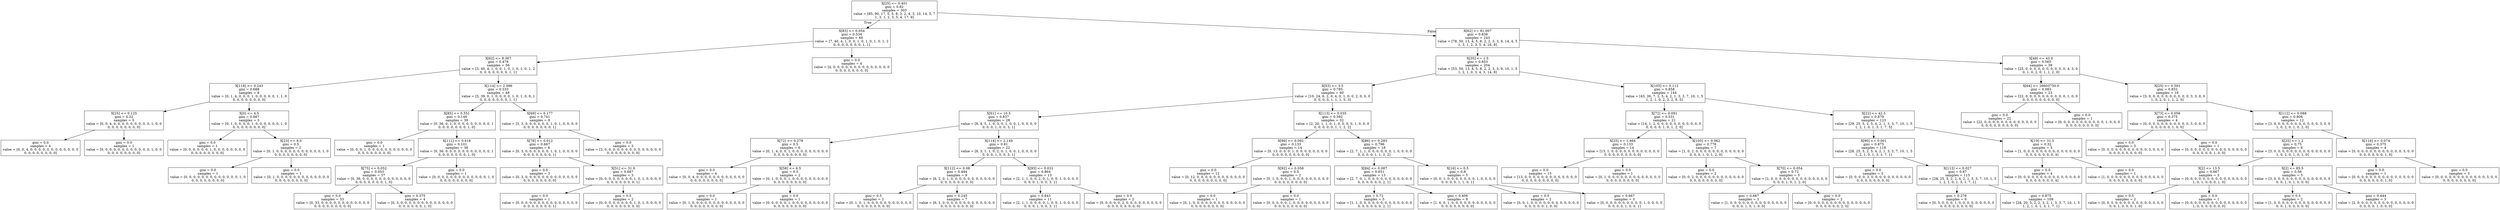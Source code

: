 digraph Tree {
node [shape=box] ;
0 [label="X[25] <= 0.401\ngini = 0.82\nsamples = 303\nvalue = [85, 90, 17, 5, 5, 8, 3, 2, 4, 3, 10, 14, 5, 7\n1, 3, 1, 2, 3, 5, 4, 17, 9]"] ;
1 [label="X[83] <= 0.054\ngini = 0.534\nsamples = 60\nvalue = [7, 40, 4, 1, 0, 0, 1, 0, 1, 0, 1, 0, 1, 2\n0, 0, 0, 0, 0, 0, 0, 1, 1]"] ;
0 -> 1 [labeldistance=2.5, labelangle=45, headlabel="True"] ;
2 [label="X[62] <= 8.367\ngini = 0.478\nsamples = 56\nvalue = [3, 40, 4, 1, 0, 0, 1, 0, 1, 0, 1, 0, 1, 2\n0, 0, 0, 0, 0, 0, 0, 1, 1]"] ;
1 -> 2 ;
3 [label="X[118] <= 0.243\ngini = 0.688\nsamples = 8\nvalue = [0, 1, 4, 0, 0, 0, 1, 0, 0, 0, 0, 0, 1, 1, 0\n0, 0, 0, 0, 0, 0, 0, 0]"] ;
2 -> 3 ;
4 [label="X[25] <= 0.125\ngini = 0.32\nsamples = 5\nvalue = [0, 0, 4, 0, 0, 0, 0, 0, 0, 0, 0, 0, 1, 0, 0\n0, 0, 0, 0, 0, 0, 0, 0]"] ;
3 -> 4 ;
5 [label="gini = 0.0\nsamples = 4\nvalue = [0, 0, 4, 0, 0, 0, 0, 0, 0, 0, 0, 0, 0, 0, 0\n0, 0, 0, 0, 0, 0, 0, 0]"] ;
4 -> 5 ;
6 [label="gini = 0.0\nsamples = 1\nvalue = [0, 0, 0, 0, 0, 0, 0, 0, 0, 0, 0, 0, 1, 0, 0\n0, 0, 0, 0, 0, 0, 0, 0]"] ;
4 -> 6 ;
7 [label="X[0] <= 4.5\ngini = 0.667\nsamples = 3\nvalue = [0, 1, 0, 0, 0, 0, 1, 0, 0, 0, 0, 0, 0, 1, 0\n0, 0, 0, 0, 0, 0, 0, 0]"] ;
3 -> 7 ;
8 [label="gini = 0.0\nsamples = 1\nvalue = [0, 0, 0, 0, 0, 0, 1, 0, 0, 0, 0, 0, 0, 0, 0\n0, 0, 0, 0, 0, 0, 0, 0]"] ;
7 -> 8 ;
9 [label="X[23] <= 8.0\ngini = 0.5\nsamples = 2\nvalue = [0, 1, 0, 0, 0, 0, 0, 0, 0, 0, 0, 0, 0, 1, 0\n0, 0, 0, 0, 0, 0, 0, 0]"] ;
7 -> 9 ;
10 [label="gini = 0.0\nsamples = 1\nvalue = [0, 0, 0, 0, 0, 0, 0, 0, 0, 0, 0, 0, 0, 1, 0\n0, 0, 0, 0, 0, 0, 0, 0]"] ;
9 -> 10 ;
11 [label="gini = 0.0\nsamples = 1\nvalue = [0, 1, 0, 0, 0, 0, 0, 0, 0, 0, 0, 0, 0, 0, 0\n0, 0, 0, 0, 0, 0, 0, 0]"] ;
9 -> 11 ;
12 [label="X[114] <= 2.096\ngini = 0.333\nsamples = 48\nvalue = [3, 39, 0, 1, 0, 0, 0, 0, 1, 0, 1, 0, 0, 1\n0, 0, 0, 0, 0, 0, 0, 1, 1]"] ;
2 -> 12 ;
13 [label="X[85] <= 0.551\ngini = 0.146\nsamples = 39\nvalue = [0, 36, 0, 1, 0, 0, 0, 0, 0, 0, 0, 0, 0, 1\n0, 0, 0, 0, 0, 0, 0, 1, 0]"] ;
12 -> 13 ;
14 [label="gini = 0.0\nsamples = 1\nvalue = [0, 0, 0, 1, 0, 0, 0, 0, 0, 0, 0, 0, 0, 0, 0\n0, 0, 0, 0, 0, 0, 0, 0]"] ;
13 -> 14 ;
15 [label="X[111] <= 0.418\ngini = 0.101\nsamples = 38\nvalue = [0, 36, 0, 0, 0, 0, 0, 0, 0, 0, 0, 0, 0, 1\n0, 0, 0, 0, 0, 0, 0, 1, 0]"] ;
13 -> 15 ;
16 [label="X[75] <= 0.052\ngini = 0.053\nsamples = 37\nvalue = [0, 36, 0, 0, 0, 0, 0, 0, 0, 0, 0, 0, 0, 0\n0, 0, 0, 0, 0, 0, 0, 1, 0]"] ;
15 -> 16 ;
17 [label="gini = 0.0\nsamples = 33\nvalue = [0, 33, 0, 0, 0, 0, 0, 0, 0, 0, 0, 0, 0, 0\n0, 0, 0, 0, 0, 0, 0, 0, 0]"] ;
16 -> 17 ;
18 [label="gini = 0.375\nsamples = 4\nvalue = [0, 3, 0, 0, 0, 0, 0, 0, 0, 0, 0, 0, 0, 0, 0\n0, 0, 0, 0, 0, 0, 1, 0]"] ;
16 -> 18 ;
19 [label="gini = 0.0\nsamples = 1\nvalue = [0, 0, 0, 0, 0, 0, 0, 0, 0, 0, 0, 0, 0, 1, 0\n0, 0, 0, 0, 0, 0, 0, 0]"] ;
15 -> 19 ;
20 [label="X[69] <= 0.177\ngini = 0.741\nsamples = 9\nvalue = [3, 3, 0, 0, 0, 0, 0, 0, 1, 0, 1, 0, 0, 0, 0\n0, 0, 0, 0, 0, 0, 0, 1]"] ;
12 -> 20 ;
21 [label="X[78] <= 0.012\ngini = 0.667\nsamples = 6\nvalue = [0, 3, 0, 0, 0, 0, 0, 0, 1, 0, 1, 0, 0, 0, 0\n0, 0, 0, 0, 0, 0, 0, 1]"] ;
20 -> 21 ;
22 [label="gini = 0.0\nsamples = 3\nvalue = [0, 3, 0, 0, 0, 0, 0, 0, 0, 0, 0, 0, 0, 0, 0\n0, 0, 0, 0, 0, 0, 0, 0]"] ;
21 -> 22 ;
23 [label="X[51] <= 31.0\ngini = 0.667\nsamples = 3\nvalue = [0, 0, 0, 0, 0, 0, 0, 0, 1, 0, 1, 0, 0, 0, 0\n0, 0, 0, 0, 0, 0, 0, 1]"] ;
21 -> 23 ;
24 [label="gini = 0.0\nsamples = 1\nvalue = [0, 0, 0, 0, 0, 0, 0, 0, 0, 0, 0, 0, 0, 0, 0\n0, 0, 0, 0, 0, 0, 0, 1]"] ;
23 -> 24 ;
25 [label="gini = 0.5\nsamples = 2\nvalue = [0, 0, 0, 0, 0, 0, 0, 0, 1, 0, 1, 0, 0, 0, 0\n0, 0, 0, 0, 0, 0, 0, 0]"] ;
23 -> 25 ;
26 [label="gini = 0.0\nsamples = 3\nvalue = [3, 0, 0, 0, 0, 0, 0, 0, 0, 0, 0, 0, 0, 0, 0\n0, 0, 0, 0, 0, 0, 0, 0]"] ;
20 -> 26 ;
27 [label="gini = 0.0\nsamples = 4\nvalue = [4, 0, 0, 0, 0, 0, 0, 0, 0, 0, 0, 0, 0, 0, 0\n0, 0, 0, 0, 0, 0, 0, 0]"] ;
1 -> 27 ;
28 [label="X[62] <= 81.007\ngini = 0.838\nsamples = 243\nvalue = [78, 50, 13, 4, 5, 8, 2, 2, 3, 3, 9, 14, 4, 5\n1, 3, 1, 2, 3, 5, 4, 16, 8]"] ;
0 -> 28 [labeldistance=2.5, labelangle=-45, headlabel="False"] ;
29 [label="X[35] <= 1.5\ngini = 0.853\nsamples = 204\nvalue = [53, 50, 13, 4, 5, 8, 2, 2, 3, 3, 9, 10, 1, 5\n1, 2, 1, 0, 3, 4, 3, 14, 8]"] ;
28 -> 29 ;
30 [label="X[53] <= 3.5\ngini = 0.785\nsamples = 60\nvalue = [10, 24, 6, 2, 0, 4, 0, 1, 0, 0, 2, 0, 0, 0\n0, 0, 0, 0, 1, 1, 1, 5, 3]"] ;
29 -> 30 ;
31 [label="X[61] <= 10.5\ngini = 0.837\nsamples = 28\nvalue = [8, 4, 5, 1, 0, 3, 0, 1, 0, 0, 1, 0, 0, 0, 0\n0, 0, 0, 1, 0, 0, 3, 1]"] ;
30 -> 31 ;
32 [label="X[72] <= 0.279\ngini = 0.5\nsamples = 6\nvalue = [0, 1, 4, 0, 0, 1, 0, 0, 0, 0, 0, 0, 0, 0, 0\n0, 0, 0, 0, 0, 0, 0, 0]"] ;
31 -> 32 ;
33 [label="gini = 0.0\nsamples = 4\nvalue = [0, 0, 4, 0, 0, 0, 0, 0, 0, 0, 0, 0, 0, 0, 0\n0, 0, 0, 0, 0, 0, 0, 0]"] ;
32 -> 33 ;
34 [label="X[58] <= 6.5\ngini = 0.5\nsamples = 2\nvalue = [0, 1, 0, 0, 0, 1, 0, 0, 0, 0, 0, 0, 0, 0, 0\n0, 0, 0, 0, 0, 0, 0, 0]"] ;
32 -> 34 ;
35 [label="gini = 0.0\nsamples = 1\nvalue = [0, 1, 0, 0, 0, 0, 0, 0, 0, 0, 0, 0, 0, 0, 0\n0, 0, 0, 0, 0, 0, 0, 0]"] ;
34 -> 35 ;
36 [label="gini = 0.0\nsamples = 1\nvalue = [0, 0, 0, 0, 0, 1, 0, 0, 0, 0, 0, 0, 0, 0, 0\n0, 0, 0, 0, 0, 0, 0, 0]"] ;
34 -> 36 ;
37 [label="X[114] <= 2.149\ngini = 0.81\nsamples = 22\nvalue = [8, 3, 1, 1, 0, 2, 0, 1, 0, 0, 1, 0, 0, 0, 0\n0, 0, 0, 1, 0, 0, 3, 1]"] ;
31 -> 37 ;
38 [label="X[112] <= 0.08\ngini = 0.494\nsamples = 9\nvalue = [6, 2, 0, 1, 0, 0, 0, 0, 0, 0, 0, 0, 0, 0, 0\n0, 0, 0, 0, 0, 0, 0, 0]"] ;
37 -> 38 ;
39 [label="gini = 0.5\nsamples = 2\nvalue = [0, 1, 0, 1, 0, 0, 0, 0, 0, 0, 0, 0, 0, 0, 0\n0, 0, 0, 0, 0, 0, 0, 0]"] ;
38 -> 39 ;
40 [label="gini = 0.245\nsamples = 7\nvalue = [6, 1, 0, 0, 0, 0, 0, 0, 0, 0, 0, 0, 0, 0, 0\n0, 0, 0, 0, 0, 0, 0, 0]"] ;
38 -> 40 ;
41 [label="X[93] <= 0.031\ngini = 0.864\nsamples = 13\nvalue = [2, 1, 1, 0, 0, 2, 0, 1, 0, 0, 1, 0, 0, 0, 0\n0, 0, 0, 1, 0, 0, 3, 1]"] ;
37 -> 41 ;
42 [label="gini = 0.843\nsamples = 11\nvalue = [2, 1, 1, 0, 0, 0, 0, 1, 0, 0, 1, 0, 0, 0, 0\n0, 0, 0, 1, 0, 0, 3, 1]"] ;
41 -> 42 ;
43 [label="gini = 0.0\nsamples = 2\nvalue = [0, 0, 0, 0, 0, 2, 0, 0, 0, 0, 0, 0, 0, 0, 0\n0, 0, 0, 0, 0, 0, 0, 0]"] ;
41 -> 43 ;
44 [label="X[113] <= 0.035\ngini = 0.592\nsamples = 32\nvalue = [2, 20, 1, 1, 0, 1, 0, 0, 0, 0, 1, 0, 0, 0\n0, 0, 0, 0, 0, 1, 1, 2, 2]"] ;
30 -> 44 ;
45 [label="X[99] <= 0.092\ngini = 0.133\nsamples = 14\nvalue = [0, 13, 0, 0, 0, 1, 0, 0, 0, 0, 0, 0, 0, 0\n0, 0, 0, 0, 0, 0, 0, 0, 0]"] ;
44 -> 45 ;
46 [label="gini = 0.0\nsamples = 12\nvalue = [0, 12, 0, 0, 0, 0, 0, 0, 0, 0, 0, 0, 0, 0\n0, 0, 0, 0, 0, 0, 0, 0, 0]"] ;
45 -> 46 ;
47 [label="X[92] <= 0.058\ngini = 0.5\nsamples = 2\nvalue = [0, 1, 0, 0, 0, 1, 0, 0, 0, 0, 0, 0, 0, 0, 0\n0, 0, 0, 0, 0, 0, 0, 0]"] ;
45 -> 47 ;
48 [label="gini = 0.0\nsamples = 1\nvalue = [0, 1, 0, 0, 0, 0, 0, 0, 0, 0, 0, 0, 0, 0, 0\n0, 0, 0, 0, 0, 0, 0, 0]"] ;
47 -> 48 ;
49 [label="gini = 0.0\nsamples = 1\nvalue = [0, 0, 0, 0, 0, 1, 0, 0, 0, 0, 0, 0, 0, 0, 0\n0, 0, 0, 0, 0, 0, 0, 0]"] ;
47 -> 49 ;
50 [label="X[86] <= 0.283\ngini = 0.796\nsamples = 18\nvalue = [2, 7, 1, 1, 0, 0, 0, 0, 0, 0, 1, 0, 0, 0, 0\n0, 0, 0, 0, 1, 1, 2, 2]"] ;
44 -> 50 ;
51 [label="X[84] <= 0.087\ngini = 0.651\nsamples = 13\nvalue = [2, 7, 0, 1, 0, 0, 0, 0, 0, 0, 0, 0, 0, 0, 0\n0, 0, 0, 0, 0, 0, 2, 1]"] ;
50 -> 51 ;
52 [label="gini = 0.72\nsamples = 5\nvalue = [1, 1, 0, 0, 0, 0, 0, 0, 0, 0, 0, 0, 0, 0, 0\n0, 0, 0, 0, 0, 0, 2, 1]"] ;
51 -> 52 ;
53 [label="gini = 0.406\nsamples = 8\nvalue = [1, 6, 0, 1, 0, 0, 0, 0, 0, 0, 0, 0, 0, 0, 0\n0, 0, 0, 0, 0, 0, 0, 0]"] ;
51 -> 53 ;
54 [label="X[16] <= 0.5\ngini = 0.8\nsamples = 5\nvalue = [0, 0, 1, 0, 0, 0, 0, 0, 0, 0, 1, 0, 0, 0, 0\n0, 0, 0, 0, 1, 1, 0, 1]"] ;
50 -> 54 ;
55 [label="gini = 0.5\nsamples = 2\nvalue = [0, 0, 1, 0, 0, 0, 0, 0, 0, 0, 0, 0, 0, 0, 0\n0, 0, 0, 0, 0, 1, 0, 0]"] ;
54 -> 55 ;
56 [label="gini = 0.667\nsamples = 3\nvalue = [0, 0, 0, 0, 0, 0, 0, 0, 0, 0, 1, 0, 0, 0, 0\n0, 0, 0, 0, 1, 0, 0, 1]"] ;
54 -> 56 ;
57 [label="X[105] <= 0.112\ngini = 0.858\nsamples = 144\nvalue = [43, 26, 7, 2, 5, 4, 2, 1, 3, 3, 7, 10, 1, 5\n1, 2, 1, 0, 2, 3, 2, 9, 5]"] ;
29 -> 57 ;
58 [label="X[72] <= 0.091\ngini = 0.531\nsamples = 21\nvalue = [14, 1, 2, 0, 0, 0, 0, 0, 0, 0, 0, 0, 0, 0\n0, 0, 0, 0, 1, 0, 1, 2, 0]"] ;
57 -> 58 ;
59 [label="X[25] <= 1.464\ngini = 0.133\nsamples = 14\nvalue = [13, 1, 0, 0, 0, 0, 0, 0, 0, 0, 0, 0, 0, 0\n0, 0, 0, 0, 0, 0, 0, 0, 0]"] ;
58 -> 59 ;
60 [label="gini = 0.0\nsamples = 13\nvalue = [13, 0, 0, 0, 0, 0, 0, 0, 0, 0, 0, 0, 0, 0\n0, 0, 0, 0, 0, 0, 0, 0, 0]"] ;
59 -> 60 ;
61 [label="gini = 0.0\nsamples = 1\nvalue = [0, 1, 0, 0, 0, 0, 0, 0, 0, 0, 0, 0, 0, 0, 0\n0, 0, 0, 0, 0, 0, 0, 0]"] ;
59 -> 61 ;
62 [label="X[105] <= 0.062\ngini = 0.776\nsamples = 7\nvalue = [1, 0, 2, 0, 0, 0, 0, 0, 0, 0, 0, 0, 0, 0, 0\n0, 0, 0, 1, 0, 1, 2, 0]"] ;
58 -> 62 ;
63 [label="gini = 0.0\nsamples = 2\nvalue = [0, 0, 2, 0, 0, 0, 0, 0, 0, 0, 0, 0, 0, 0, 0\n0, 0, 0, 0, 0, 0, 0, 0]"] ;
62 -> 63 ;
64 [label="X[70] <= 0.054\ngini = 0.72\nsamples = 5\nvalue = [1, 0, 0, 0, 0, 0, 0, 0, 0, 0, 0, 0, 0, 0, 0\n0, 0, 0, 1, 0, 1, 2, 0]"] ;
62 -> 64 ;
65 [label="gini = 0.667\nsamples = 3\nvalue = [1, 0, 0, 0, 0, 0, 0, 0, 0, 0, 0, 0, 0, 0, 0\n0, 0, 0, 1, 0, 1, 0, 0]"] ;
64 -> 65 ;
66 [label="gini = 0.0\nsamples = 2\nvalue = [0, 0, 0, 0, 0, 0, 0, 0, 0, 0, 0, 0, 0, 0, 0\n0, 0, 0, 0, 0, 0, 2, 0]"] ;
64 -> 66 ;
67 [label="X[22] <= 42.5\ngini = 0.879\nsamples = 123\nvalue = [29, 25, 5, 2, 5, 4, 2, 1, 3, 3, 7, 10, 1, 5\n1, 2, 1, 0, 1, 3, 1, 7, 5]"] ;
57 -> 67 ;
68 [label="X[90] <= 0.001\ngini = 0.875\nsamples = 118\nvalue = [28, 25, 5, 2, 5, 4, 2, 1, 3, 3, 7, 10, 1, 5\n1, 2, 1, 0, 1, 3, 1, 7, 1]"] ;
67 -> 68 ;
69 [label="gini = 0.0\nsamples = 3\nvalue = [0, 0, 0, 0, 3, 0, 0, 0, 0, 0, 0, 0, 0, 0, 0\n0, 0, 0, 0, 0, 0, 0, 0]"] ;
68 -> 69 ;
70 [label="X[113] <= 0.027\ngini = 0.87\nsamples = 115\nvalue = [28, 25, 5, 2, 2, 4, 2, 1, 3, 3, 7, 10, 1, 5\n1, 2, 1, 0, 1, 3, 1, 7, 1]"] ;
68 -> 70 ;
71 [label="gini = 0.278\nsamples = 6\nvalue = [0, 5, 0, 0, 0, 1, 0, 0, 0, 0, 0, 0, 0, 0, 0\n0, 0, 0, 0, 0, 0, 0, 0]"] ;
70 -> 71 ;
72 [label="gini = 0.875\nsamples = 109\nvalue = [28, 20, 5, 2, 2, 3, 2, 1, 3, 3, 7, 10, 1, 5\n1, 2, 1, 0, 1, 3, 1, 7, 1]"] ;
70 -> 72 ;
73 [label="X[19] <= 31.5\ngini = 0.32\nsamples = 5\nvalue = [1, 0, 0, 0, 0, 0, 0, 0, 0, 0, 0, 0, 0, 0, 0\n0, 0, 0, 0, 0, 0, 0, 4]"] ;
67 -> 73 ;
74 [label="gini = 0.0\nsamples = 4\nvalue = [0, 0, 0, 0, 0, 0, 0, 0, 0, 0, 0, 0, 0, 0, 0\n0, 0, 0, 0, 0, 0, 0, 4]"] ;
73 -> 74 ;
75 [label="gini = 0.0\nsamples = 1\nvalue = [1, 0, 0, 0, 0, 0, 0, 0, 0, 0, 0, 0, 0, 0, 0\n0, 0, 0, 0, 0, 0, 0, 0]"] ;
73 -> 75 ;
76 [label="X[48] <= 43.0\ngini = 0.565\nsamples = 39\nvalue = [25, 0, 0, 0, 0, 0, 0, 0, 0, 0, 0, 4, 3, 0\n0, 1, 0, 2, 0, 1, 1, 2, 0]"] ;
28 -> 76 ;
77 [label="X[64] <= 26603750.0\ngini = 0.083\nsamples = 23\nvalue = [22, 0, 0, 0, 0, 0, 0, 0, 0, 0, 0, 1, 0, 0\n0, 0, 0, 0, 0, 0, 0, 0, 0]"] ;
76 -> 77 ;
78 [label="gini = 0.0\nsamples = 22\nvalue = [22, 0, 0, 0, 0, 0, 0, 0, 0, 0, 0, 0, 0, 0\n0, 0, 0, 0, 0, 0, 0, 0, 0]"] ;
77 -> 78 ;
79 [label="gini = 0.0\nsamples = 1\nvalue = [0, 0, 0, 0, 0, 0, 0, 0, 0, 0, 0, 1, 0, 0, 0\n0, 0, 0, 0, 0, 0, 0, 0]"] ;
77 -> 79 ;
80 [label="X[25] <= 0.591\ngini = 0.852\nsamples = 16\nvalue = [3, 0, 0, 0, 0, 0, 0, 0, 0, 0, 0, 3, 3, 0, 0\n1, 0, 2, 0, 1, 1, 2, 0]"] ;
76 -> 80 ;
81 [label="X[73] <= 0.056\ngini = 0.375\nsamples = 4\nvalue = [0, 0, 0, 0, 0, 0, 0, 0, 0, 0, 0, 3, 0, 0, 0\n0, 0, 0, 0, 0, 1, 0, 0]"] ;
80 -> 81 ;
82 [label="gini = 0.0\nsamples = 3\nvalue = [0, 0, 0, 0, 0, 0, 0, 0, 0, 0, 0, 3, 0, 0, 0\n0, 0, 0, 0, 0, 0, 0, 0]"] ;
81 -> 82 ;
83 [label="gini = 0.0\nsamples = 1\nvalue = [0, 0, 0, 0, 0, 0, 0, 0, 0, 0, 0, 0, 0, 0, 0\n0, 0, 0, 0, 0, 1, 0, 0]"] ;
81 -> 83 ;
84 [label="X[112] <= 0.088\ngini = 0.806\nsamples = 12\nvalue = [3, 0, 0, 0, 0, 0, 0, 0, 0, 0, 0, 0, 3, 0, 0\n1, 0, 2, 0, 1, 0, 2, 0]"] ;
80 -> 84 ;
85 [label="X[25] <= 1.2\ngini = 0.75\nsamples = 8\nvalue = [3, 0, 0, 0, 0, 0, 0, 0, 0, 0, 0, 0, 0, 0, 0\n1, 0, 2, 0, 1, 0, 1, 0]"] ;
84 -> 85 ;
86 [label="X[2] <= 13.5\ngini = 0.667\nsamples = 3\nvalue = [0, 0, 0, 0, 0, 0, 0, 0, 0, 0, 0, 0, 0, 0, 0\n1, 0, 1, 0, 0, 0, 1, 0]"] ;
85 -> 86 ;
87 [label="gini = 0.5\nsamples = 2\nvalue = [0, 0, 0, 0, 0, 0, 0, 0, 0, 0, 0, 0, 0, 0, 0\n0, 0, 1, 0, 0, 0, 1, 0]"] ;
86 -> 87 ;
88 [label="gini = 0.0\nsamples = 1\nvalue = [0, 0, 0, 0, 0, 0, 0, 0, 0, 0, 0, 0, 0, 0, 0\n1, 0, 0, 0, 0, 0, 0, 0]"] ;
86 -> 88 ;
89 [label="X[2] <= 85.5\ngini = 0.56\nsamples = 5\nvalue = [3, 0, 0, 0, 0, 0, 0, 0, 0, 0, 0, 0, 0, 0, 0\n0, 0, 1, 0, 1, 0, 0, 0]"] ;
85 -> 89 ;
90 [label="gini = 0.5\nsamples = 2\nvalue = [1, 0, 0, 0, 0, 0, 0, 0, 0, 0, 0, 0, 0, 0, 0\n0, 0, 1, 0, 0, 0, 0, 0]"] ;
89 -> 90 ;
91 [label="gini = 0.444\nsamples = 3\nvalue = [2, 0, 0, 0, 0, 0, 0, 0, 0, 0, 0, 0, 0, 0, 0\n0, 0, 0, 0, 1, 0, 0, 0]"] ;
89 -> 91 ;
92 [label="X[116] <= 0.074\ngini = 0.375\nsamples = 4\nvalue = [0, 0, 0, 0, 0, 0, 0, 0, 0, 0, 0, 0, 3, 0, 0\n0, 0, 0, 0, 0, 0, 1, 0]"] ;
84 -> 92 ;
93 [label="gini = 0.0\nsamples = 1\nvalue = [0, 0, 0, 0, 0, 0, 0, 0, 0, 0, 0, 0, 0, 0, 0\n0, 0, 0, 0, 0, 0, 1, 0]"] ;
92 -> 93 ;
94 [label="gini = 0.0\nsamples = 3\nvalue = [0, 0, 0, 0, 0, 0, 0, 0, 0, 0, 0, 0, 3, 0, 0\n0, 0, 0, 0, 0, 0, 0, 0]"] ;
92 -> 94 ;
}
